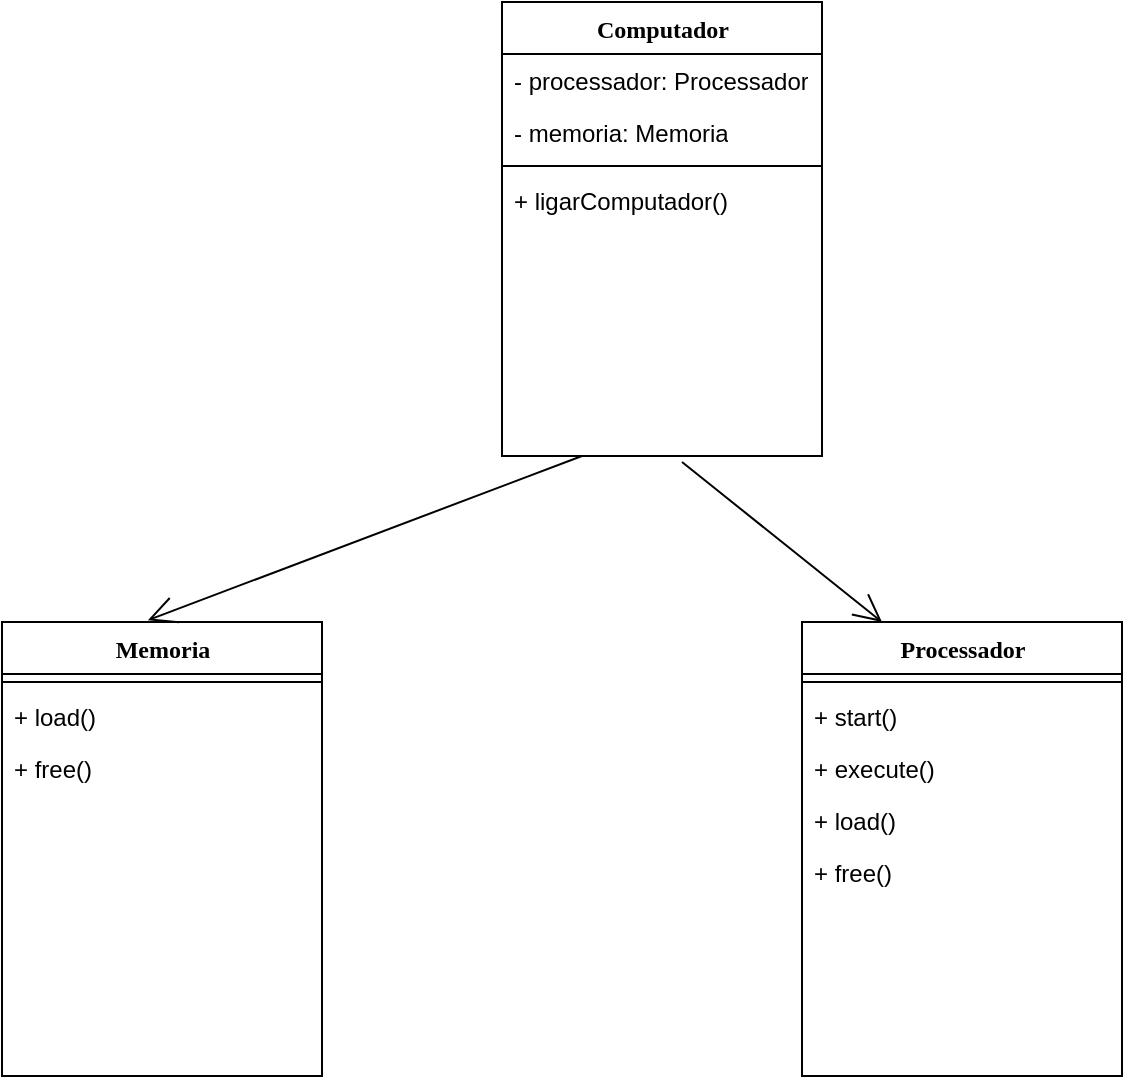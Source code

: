 <mxfile version="13.9.9" type="device"><diagram name="Page-1" id="9f46799a-70d6-7492-0946-bef42562c5a5"><mxGraphModel dx="1085" dy="806" grid="1" gridSize="10" guides="1" tooltips="1" connect="1" arrows="1" fold="1" page="1" pageScale="1" pageWidth="1100" pageHeight="850" background="#ffffff" math="0" shadow="0"><root><mxCell id="0"/><mxCell id="1" parent="0"/><mxCell id="78961159f06e98e8-17" value="Computador" style="swimlane;html=1;fontStyle=1;align=center;verticalAlign=top;childLayout=stackLayout;horizontal=1;startSize=26;horizontalStack=0;resizeParent=1;resizeLast=0;collapsible=1;marginBottom=0;swimlaneFillColor=#ffffff;rounded=0;shadow=0;comic=0;labelBackgroundColor=none;strokeWidth=1;fillColor=none;fontFamily=Verdana;fontSize=12" parent="1" vertex="1"><mxGeometry x="390" y="220" width="160" height="227" as="geometry"/></mxCell><mxCell id="78961159f06e98e8-21" value="- processador: Processador" style="text;html=1;strokeColor=none;fillColor=none;align=left;verticalAlign=top;spacingLeft=4;spacingRight=4;whiteSpace=wrap;overflow=hidden;rotatable=0;points=[[0,0.5],[1,0.5]];portConstraint=eastwest;" parent="78961159f06e98e8-17" vertex="1"><mxGeometry y="26" width="160" height="26" as="geometry"/></mxCell><mxCell id="78961159f06e98e8-23" value="- memoria: Memoria" style="text;html=1;strokeColor=none;fillColor=none;align=left;verticalAlign=top;spacingLeft=4;spacingRight=4;whiteSpace=wrap;overflow=hidden;rotatable=0;points=[[0,0.5],[1,0.5]];portConstraint=eastwest;" parent="78961159f06e98e8-17" vertex="1"><mxGeometry y="52" width="160" height="26" as="geometry"/></mxCell><mxCell id="78961159f06e98e8-19" value="" style="line;html=1;strokeWidth=1;fillColor=none;align=left;verticalAlign=middle;spacingTop=-1;spacingLeft=3;spacingRight=3;rotatable=0;labelPosition=right;points=[];portConstraint=eastwest;" parent="78961159f06e98e8-17" vertex="1"><mxGeometry y="78" width="160" height="8" as="geometry"/></mxCell><mxCell id="78961159f06e98e8-20" value="+ ligarComputador()" style="text;html=1;strokeColor=none;fillColor=none;align=left;verticalAlign=top;spacingLeft=4;spacingRight=4;whiteSpace=wrap;overflow=hidden;rotatable=0;points=[[0,0.5],[1,0.5]];portConstraint=eastwest;" parent="78961159f06e98e8-17" vertex="1"><mxGeometry y="86" width="160" height="26" as="geometry"/></mxCell><mxCell id="RKdYmn72RfitqBzeOb0K-1" value="Memoria" style="swimlane;html=1;fontStyle=1;align=center;verticalAlign=top;childLayout=stackLayout;horizontal=1;startSize=26;horizontalStack=0;resizeParent=1;resizeLast=0;collapsible=1;marginBottom=0;swimlaneFillColor=#ffffff;rounded=0;shadow=0;comic=0;labelBackgroundColor=none;strokeWidth=1;fillColor=none;fontFamily=Verdana;fontSize=12" vertex="1" parent="1"><mxGeometry x="140" y="530" width="160" height="227" as="geometry"/></mxCell><mxCell id="RKdYmn72RfitqBzeOb0K-4" value="" style="line;html=1;strokeWidth=1;fillColor=none;align=left;verticalAlign=middle;spacingTop=-1;spacingLeft=3;spacingRight=3;rotatable=0;labelPosition=right;points=[];portConstraint=eastwest;" vertex="1" parent="RKdYmn72RfitqBzeOb0K-1"><mxGeometry y="26" width="160" height="8" as="geometry"/></mxCell><mxCell id="RKdYmn72RfitqBzeOb0K-5" value="+ load()" style="text;html=1;strokeColor=none;fillColor=none;align=left;verticalAlign=top;spacingLeft=4;spacingRight=4;whiteSpace=wrap;overflow=hidden;rotatable=0;points=[[0,0.5],[1,0.5]];portConstraint=eastwest;" vertex="1" parent="RKdYmn72RfitqBzeOb0K-1"><mxGeometry y="34" width="160" height="26" as="geometry"/></mxCell><mxCell id="RKdYmn72RfitqBzeOb0K-6" value="+ free()" style="text;html=1;strokeColor=none;fillColor=none;align=left;verticalAlign=top;spacingLeft=4;spacingRight=4;whiteSpace=wrap;overflow=hidden;rotatable=0;points=[[0,0.5],[1,0.5]];portConstraint=eastwest;" vertex="1" parent="RKdYmn72RfitqBzeOb0K-1"><mxGeometry y="60" width="160" height="26" as="geometry"/></mxCell><mxCell id="RKdYmn72RfitqBzeOb0K-7" value="Processador" style="swimlane;html=1;fontStyle=1;align=center;verticalAlign=top;childLayout=stackLayout;horizontal=1;startSize=26;horizontalStack=0;resizeParent=1;resizeLast=0;collapsible=1;marginBottom=0;swimlaneFillColor=#ffffff;rounded=0;shadow=0;comic=0;labelBackgroundColor=none;strokeWidth=1;fillColor=none;fontFamily=Verdana;fontSize=12" vertex="1" parent="1"><mxGeometry x="540" y="530" width="160" height="227" as="geometry"/></mxCell><mxCell id="RKdYmn72RfitqBzeOb0K-10" value="" style="line;html=1;strokeWidth=1;fillColor=none;align=left;verticalAlign=middle;spacingTop=-1;spacingLeft=3;spacingRight=3;rotatable=0;labelPosition=right;points=[];portConstraint=eastwest;" vertex="1" parent="RKdYmn72RfitqBzeOb0K-7"><mxGeometry y="26" width="160" height="8" as="geometry"/></mxCell><mxCell id="RKdYmn72RfitqBzeOb0K-11" value="+ start()" style="text;html=1;strokeColor=none;fillColor=none;align=left;verticalAlign=top;spacingLeft=4;spacingRight=4;whiteSpace=wrap;overflow=hidden;rotatable=0;points=[[0,0.5],[1,0.5]];portConstraint=eastwest;" vertex="1" parent="RKdYmn72RfitqBzeOb0K-7"><mxGeometry y="34" width="160" height="26" as="geometry"/></mxCell><mxCell id="RKdYmn72RfitqBzeOb0K-12" value="+ execute()" style="text;html=1;strokeColor=none;fillColor=none;align=left;verticalAlign=top;spacingLeft=4;spacingRight=4;whiteSpace=wrap;overflow=hidden;rotatable=0;points=[[0,0.5],[1,0.5]];portConstraint=eastwest;" vertex="1" parent="RKdYmn72RfitqBzeOb0K-7"><mxGeometry y="60" width="160" height="26" as="geometry"/></mxCell><mxCell id="RKdYmn72RfitqBzeOb0K-13" value="+ load()" style="text;html=1;strokeColor=none;fillColor=none;align=left;verticalAlign=top;spacingLeft=4;spacingRight=4;whiteSpace=wrap;overflow=hidden;rotatable=0;points=[[0,0.5],[1,0.5]];portConstraint=eastwest;" vertex="1" parent="RKdYmn72RfitqBzeOb0K-7"><mxGeometry y="86" width="160" height="26" as="geometry"/></mxCell><mxCell id="RKdYmn72RfitqBzeOb0K-14" value="+ free()" style="text;html=1;strokeColor=none;fillColor=none;align=left;verticalAlign=top;spacingLeft=4;spacingRight=4;whiteSpace=wrap;overflow=hidden;rotatable=0;points=[[0,0.5],[1,0.5]];portConstraint=eastwest;" vertex="1" parent="RKdYmn72RfitqBzeOb0K-7"><mxGeometry y="112" width="160" height="26" as="geometry"/></mxCell><mxCell id="RKdYmn72RfitqBzeOb0K-15" value="" style="endArrow=open;endFill=1;endSize=12;html=1;exitX=0.25;exitY=1;exitDx=0;exitDy=0;entryX=0.456;entryY=-0.004;entryDx=0;entryDy=0;entryPerimeter=0;" edge="1" parent="1" source="78961159f06e98e8-17" target="RKdYmn72RfitqBzeOb0K-1"><mxGeometry width="160" relative="1" as="geometry"><mxPoint x="320" y="500" as="sourcePoint"/><mxPoint x="480" y="500" as="targetPoint"/></mxGeometry></mxCell><mxCell id="RKdYmn72RfitqBzeOb0K-16" value="" style="endArrow=open;endFill=1;endSize=12;html=1;entryX=0.25;entryY=0;entryDx=0;entryDy=0;" edge="1" parent="1" target="RKdYmn72RfitqBzeOb0K-7"><mxGeometry width="160" relative="1" as="geometry"><mxPoint x="480" y="450" as="sourcePoint"/><mxPoint x="310.0" y="572.092" as="targetPoint"/></mxGeometry></mxCell></root></mxGraphModel></diagram></mxfile>